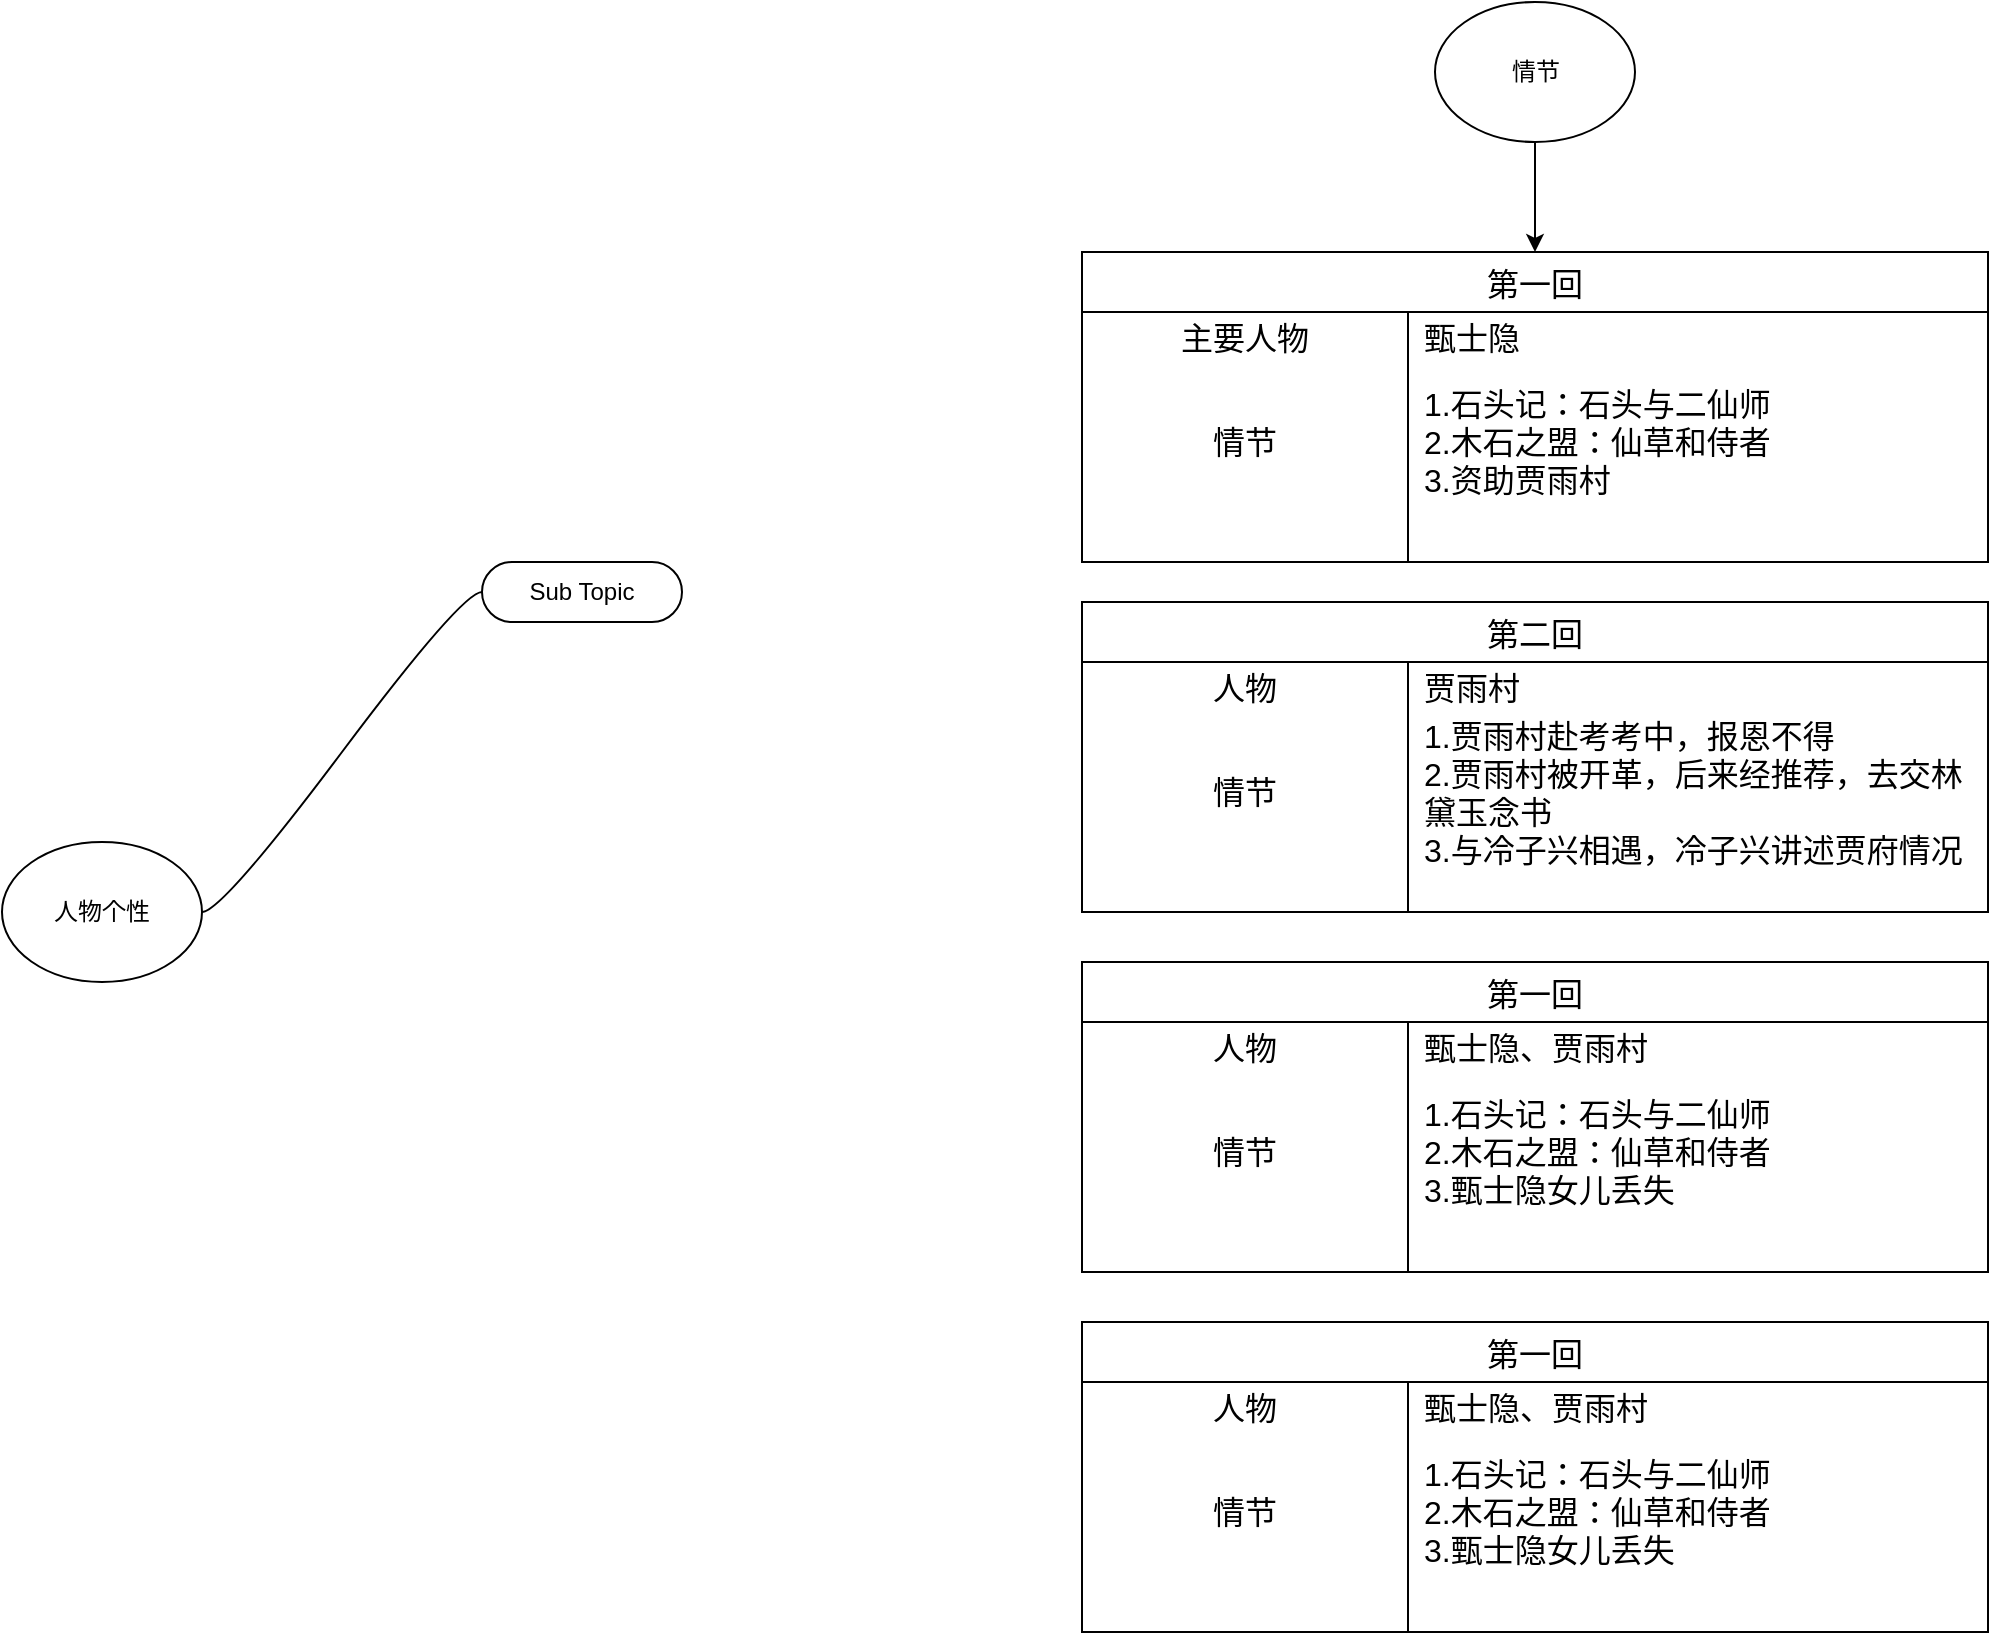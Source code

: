 <mxfile version="22.0.3" type="device">
  <diagram name="第 1 页" id="GGUDDVQBb7PkC_wtJiyP">
    <mxGraphModel dx="1482" dy="909" grid="1" gridSize="10" guides="1" tooltips="1" connect="1" arrows="1" fold="1" page="1" pageScale="1" pageWidth="1654" pageHeight="1169" math="0" shadow="0">
      <root>
        <mxCell id="0" />
        <mxCell id="1" parent="0" />
        <mxCell id="Sj4cXKq8HD7vY3wTs-tB-1" value="人物个性" style="ellipse;whiteSpace=wrap;html=1;" vertex="1" parent="1">
          <mxGeometry x="200" y="540" width="100" height="70" as="geometry" />
        </mxCell>
        <mxCell id="Sj4cXKq8HD7vY3wTs-tB-2" value="Sub Topic" style="whiteSpace=wrap;html=1;rounded=1;arcSize=50;align=center;verticalAlign=middle;strokeWidth=1;autosize=1;spacing=4;treeFolding=1;treeMoving=1;newEdgeStyle={&quot;edgeStyle&quot;:&quot;entityRelationEdgeStyle&quot;,&quot;startArrow&quot;:&quot;none&quot;,&quot;endArrow&quot;:&quot;none&quot;,&quot;segment&quot;:10,&quot;curved&quot;:1,&quot;sourcePerimeterSpacing&quot;:0,&quot;targetPerimeterSpacing&quot;:0};" vertex="1" parent="1">
          <mxGeometry x="440" y="400" width="100" height="30" as="geometry" />
        </mxCell>
        <mxCell id="Sj4cXKq8HD7vY3wTs-tB-3" value="" style="edgeStyle=entityRelationEdgeStyle;startArrow=none;endArrow=none;segment=10;curved=1;sourcePerimeterSpacing=0;targetPerimeterSpacing=0;rounded=0;exitX=1;exitY=0.5;exitDx=0;exitDy=0;" edge="1" target="Sj4cXKq8HD7vY3wTs-tB-2" parent="1" source="Sj4cXKq8HD7vY3wTs-tB-1">
          <mxGeometry relative="1" as="geometry">
            <mxPoint x="500" y="332" as="sourcePoint" />
          </mxGeometry>
        </mxCell>
        <mxCell id="Sj4cXKq8HD7vY3wTs-tB-20" style="edgeStyle=orthogonalEdgeStyle;rounded=0;orthogonalLoop=1;jettySize=auto;html=1;entryX=0.5;entryY=0;entryDx=0;entryDy=0;" edge="1" parent="1" source="Sj4cXKq8HD7vY3wTs-tB-5" target="Sj4cXKq8HD7vY3wTs-tB-10">
          <mxGeometry relative="1" as="geometry" />
        </mxCell>
        <mxCell id="Sj4cXKq8HD7vY3wTs-tB-5" value="情节" style="ellipse;whiteSpace=wrap;html=1;" vertex="1" parent="1">
          <mxGeometry x="916.5" y="120" width="100" height="70" as="geometry" />
        </mxCell>
        <mxCell id="Sj4cXKq8HD7vY3wTs-tB-10" value="第一回" style="shape=table;startSize=30;container=1;collapsible=0;childLayout=tableLayout;fixedRows=1;rowLines=0;fontStyle=0;strokeColor=default;fontSize=16;" vertex="1" parent="1">
          <mxGeometry x="740" y="245" width="453" height="155" as="geometry" />
        </mxCell>
        <mxCell id="Sj4cXKq8HD7vY3wTs-tB-11" value="" style="shape=tableRow;horizontal=0;startSize=0;swimlaneHead=0;swimlaneBody=0;top=0;left=0;bottom=0;right=0;collapsible=0;dropTarget=0;fillColor=none;points=[[0,0.5],[1,0.5]];portConstraint=eastwest;strokeColor=inherit;fontSize=16;" vertex="1" parent="Sj4cXKq8HD7vY3wTs-tB-10">
          <mxGeometry y="30" width="453" height="25" as="geometry" />
        </mxCell>
        <mxCell id="Sj4cXKq8HD7vY3wTs-tB-12" value="主要人物" style="shape=partialRectangle;html=1;whiteSpace=wrap;connectable=0;fillColor=none;top=0;left=0;bottom=0;right=0;overflow=hidden;pointerEvents=1;strokeColor=inherit;fontSize=16;" vertex="1" parent="Sj4cXKq8HD7vY3wTs-tB-11">
          <mxGeometry width="163" height="25" as="geometry">
            <mxRectangle width="163" height="25" as="alternateBounds" />
          </mxGeometry>
        </mxCell>
        <mxCell id="Sj4cXKq8HD7vY3wTs-tB-13" value="甄士隐" style="shape=partialRectangle;html=1;whiteSpace=wrap;connectable=0;fillColor=none;top=0;left=0;bottom=0;right=0;align=left;spacingLeft=6;overflow=hidden;strokeColor=inherit;fontSize=16;" vertex="1" parent="Sj4cXKq8HD7vY3wTs-tB-11">
          <mxGeometry x="163" width="290" height="25" as="geometry">
            <mxRectangle width="290" height="25" as="alternateBounds" />
          </mxGeometry>
        </mxCell>
        <mxCell id="Sj4cXKq8HD7vY3wTs-tB-14" value="" style="shape=tableRow;horizontal=0;startSize=0;swimlaneHead=0;swimlaneBody=0;top=0;left=0;bottom=0;right=0;collapsible=0;dropTarget=0;fillColor=none;points=[[0,0.5],[1,0.5]];portConstraint=eastwest;strokeColor=inherit;fontSize=16;" vertex="1" parent="Sj4cXKq8HD7vY3wTs-tB-10">
          <mxGeometry y="55" width="453" height="80" as="geometry" />
        </mxCell>
        <mxCell id="Sj4cXKq8HD7vY3wTs-tB-15" value="情节" style="shape=partialRectangle;html=1;whiteSpace=wrap;connectable=0;fillColor=none;top=0;left=0;bottom=0;right=0;overflow=hidden;strokeColor=inherit;fontSize=16;" vertex="1" parent="Sj4cXKq8HD7vY3wTs-tB-14">
          <mxGeometry width="163" height="80" as="geometry">
            <mxRectangle width="163" height="80" as="alternateBounds" />
          </mxGeometry>
        </mxCell>
        <mxCell id="Sj4cXKq8HD7vY3wTs-tB-16" value="1.石头记：石头与二仙师&lt;br&gt;2.木石之盟：仙草和侍者&lt;br&gt;3.资助贾雨村" style="shape=partialRectangle;html=1;whiteSpace=wrap;connectable=0;fillColor=none;top=0;left=0;bottom=0;right=0;align=left;spacingLeft=6;overflow=hidden;strokeColor=inherit;fontSize=16;" vertex="1" parent="Sj4cXKq8HD7vY3wTs-tB-14">
          <mxGeometry x="163" width="290" height="80" as="geometry">
            <mxRectangle width="290" height="80" as="alternateBounds" />
          </mxGeometry>
        </mxCell>
        <mxCell id="Sj4cXKq8HD7vY3wTs-tB-17" value="" style="shape=tableRow;horizontal=0;startSize=0;swimlaneHead=0;swimlaneBody=0;top=0;left=0;bottom=0;right=0;collapsible=0;dropTarget=0;fillColor=none;points=[[0,0.5],[1,0.5]];portConstraint=eastwest;strokeColor=inherit;fontSize=16;" vertex="1" parent="Sj4cXKq8HD7vY3wTs-tB-10">
          <mxGeometry y="135" width="453" height="20" as="geometry" />
        </mxCell>
        <mxCell id="Sj4cXKq8HD7vY3wTs-tB-18" value="" style="shape=partialRectangle;html=1;whiteSpace=wrap;connectable=0;fillColor=none;top=0;left=0;bottom=0;right=0;overflow=hidden;strokeColor=inherit;fontSize=16;" vertex="1" parent="Sj4cXKq8HD7vY3wTs-tB-17">
          <mxGeometry width="163" height="20" as="geometry">
            <mxRectangle width="163" height="20" as="alternateBounds" />
          </mxGeometry>
        </mxCell>
        <mxCell id="Sj4cXKq8HD7vY3wTs-tB-19" value="" style="shape=partialRectangle;html=1;whiteSpace=wrap;connectable=0;fillColor=none;top=0;left=0;bottom=0;right=0;align=left;spacingLeft=6;overflow=hidden;strokeColor=inherit;fontSize=16;" vertex="1" parent="Sj4cXKq8HD7vY3wTs-tB-17">
          <mxGeometry x="163" width="290" height="20" as="geometry">
            <mxRectangle width="290" height="20" as="alternateBounds" />
          </mxGeometry>
        </mxCell>
        <mxCell id="Sj4cXKq8HD7vY3wTs-tB-21" value="第二回" style="shape=table;startSize=30;container=1;collapsible=0;childLayout=tableLayout;fixedRows=1;rowLines=0;fontStyle=0;strokeColor=default;fontSize=16;" vertex="1" parent="1">
          <mxGeometry x="740" y="420" width="453" height="155" as="geometry" />
        </mxCell>
        <mxCell id="Sj4cXKq8HD7vY3wTs-tB-22" value="" style="shape=tableRow;horizontal=0;startSize=0;swimlaneHead=0;swimlaneBody=0;top=0;left=0;bottom=0;right=0;collapsible=0;dropTarget=0;fillColor=none;points=[[0,0.5],[1,0.5]];portConstraint=eastwest;strokeColor=inherit;fontSize=16;" vertex="1" parent="Sj4cXKq8HD7vY3wTs-tB-21">
          <mxGeometry y="30" width="453" height="25" as="geometry" />
        </mxCell>
        <mxCell id="Sj4cXKq8HD7vY3wTs-tB-23" value="人物" style="shape=partialRectangle;html=1;whiteSpace=wrap;connectable=0;fillColor=none;top=0;left=0;bottom=0;right=0;overflow=hidden;pointerEvents=1;strokeColor=inherit;fontSize=16;" vertex="1" parent="Sj4cXKq8HD7vY3wTs-tB-22">
          <mxGeometry width="163" height="25" as="geometry">
            <mxRectangle width="163" height="25" as="alternateBounds" />
          </mxGeometry>
        </mxCell>
        <mxCell id="Sj4cXKq8HD7vY3wTs-tB-24" value="贾雨村" style="shape=partialRectangle;html=1;whiteSpace=wrap;connectable=0;fillColor=none;top=0;left=0;bottom=0;right=0;align=left;spacingLeft=6;overflow=hidden;strokeColor=inherit;fontSize=16;" vertex="1" parent="Sj4cXKq8HD7vY3wTs-tB-22">
          <mxGeometry x="163" width="290" height="25" as="geometry">
            <mxRectangle width="290" height="25" as="alternateBounds" />
          </mxGeometry>
        </mxCell>
        <mxCell id="Sj4cXKq8HD7vY3wTs-tB-25" value="" style="shape=tableRow;horizontal=0;startSize=0;swimlaneHead=0;swimlaneBody=0;top=0;left=0;bottom=0;right=0;collapsible=0;dropTarget=0;fillColor=none;points=[[0,0.5],[1,0.5]];portConstraint=eastwest;strokeColor=inherit;fontSize=16;" vertex="1" parent="Sj4cXKq8HD7vY3wTs-tB-21">
          <mxGeometry y="55" width="453" height="80" as="geometry" />
        </mxCell>
        <mxCell id="Sj4cXKq8HD7vY3wTs-tB-26" value="情节" style="shape=partialRectangle;html=1;whiteSpace=wrap;connectable=0;fillColor=none;top=0;left=0;bottom=0;right=0;overflow=hidden;strokeColor=inherit;fontSize=16;" vertex="1" parent="Sj4cXKq8HD7vY3wTs-tB-25">
          <mxGeometry width="163" height="80" as="geometry">
            <mxRectangle width="163" height="80" as="alternateBounds" />
          </mxGeometry>
        </mxCell>
        <mxCell id="Sj4cXKq8HD7vY3wTs-tB-27" value="1.贾雨村赴考考中，报恩不得&lt;br&gt;2.贾雨村被开革，后来经推荐，去交林黛玉念书&lt;br&gt;3.与冷子兴相遇，冷子兴讲述贾府情况" style="shape=partialRectangle;html=1;whiteSpace=wrap;connectable=0;fillColor=none;top=0;left=0;bottom=0;right=0;align=left;spacingLeft=6;overflow=hidden;strokeColor=inherit;fontSize=16;" vertex="1" parent="Sj4cXKq8HD7vY3wTs-tB-25">
          <mxGeometry x="163" width="290" height="80" as="geometry">
            <mxRectangle width="290" height="80" as="alternateBounds" />
          </mxGeometry>
        </mxCell>
        <mxCell id="Sj4cXKq8HD7vY3wTs-tB-28" value="" style="shape=tableRow;horizontal=0;startSize=0;swimlaneHead=0;swimlaneBody=0;top=0;left=0;bottom=0;right=0;collapsible=0;dropTarget=0;fillColor=none;points=[[0,0.5],[1,0.5]];portConstraint=eastwest;strokeColor=inherit;fontSize=16;" vertex="1" parent="Sj4cXKq8HD7vY3wTs-tB-21">
          <mxGeometry y="135" width="453" height="20" as="geometry" />
        </mxCell>
        <mxCell id="Sj4cXKq8HD7vY3wTs-tB-29" value="" style="shape=partialRectangle;html=1;whiteSpace=wrap;connectable=0;fillColor=none;top=0;left=0;bottom=0;right=0;overflow=hidden;strokeColor=inherit;fontSize=16;" vertex="1" parent="Sj4cXKq8HD7vY3wTs-tB-28">
          <mxGeometry width="163" height="20" as="geometry">
            <mxRectangle width="163" height="20" as="alternateBounds" />
          </mxGeometry>
        </mxCell>
        <mxCell id="Sj4cXKq8HD7vY3wTs-tB-30" value="" style="shape=partialRectangle;html=1;whiteSpace=wrap;connectable=0;fillColor=none;top=0;left=0;bottom=0;right=0;align=left;spacingLeft=6;overflow=hidden;strokeColor=inherit;fontSize=16;" vertex="1" parent="Sj4cXKq8HD7vY3wTs-tB-28">
          <mxGeometry x="163" width="290" height="20" as="geometry">
            <mxRectangle width="290" height="20" as="alternateBounds" />
          </mxGeometry>
        </mxCell>
        <mxCell id="Sj4cXKq8HD7vY3wTs-tB-31" value="第一回" style="shape=table;startSize=30;container=1;collapsible=0;childLayout=tableLayout;fixedRows=1;rowLines=0;fontStyle=0;strokeColor=default;fontSize=16;" vertex="1" parent="1">
          <mxGeometry x="740" y="600" width="453" height="155" as="geometry" />
        </mxCell>
        <mxCell id="Sj4cXKq8HD7vY3wTs-tB-32" value="" style="shape=tableRow;horizontal=0;startSize=0;swimlaneHead=0;swimlaneBody=0;top=0;left=0;bottom=0;right=0;collapsible=0;dropTarget=0;fillColor=none;points=[[0,0.5],[1,0.5]];portConstraint=eastwest;strokeColor=inherit;fontSize=16;" vertex="1" parent="Sj4cXKq8HD7vY3wTs-tB-31">
          <mxGeometry y="30" width="453" height="25" as="geometry" />
        </mxCell>
        <mxCell id="Sj4cXKq8HD7vY3wTs-tB-33" value="人物" style="shape=partialRectangle;html=1;whiteSpace=wrap;connectable=0;fillColor=none;top=0;left=0;bottom=0;right=0;overflow=hidden;pointerEvents=1;strokeColor=inherit;fontSize=16;" vertex="1" parent="Sj4cXKq8HD7vY3wTs-tB-32">
          <mxGeometry width="163" height="25" as="geometry">
            <mxRectangle width="163" height="25" as="alternateBounds" />
          </mxGeometry>
        </mxCell>
        <mxCell id="Sj4cXKq8HD7vY3wTs-tB-34" value="甄士隐、贾雨村" style="shape=partialRectangle;html=1;whiteSpace=wrap;connectable=0;fillColor=none;top=0;left=0;bottom=0;right=0;align=left;spacingLeft=6;overflow=hidden;strokeColor=inherit;fontSize=16;" vertex="1" parent="Sj4cXKq8HD7vY3wTs-tB-32">
          <mxGeometry x="163" width="290" height="25" as="geometry">
            <mxRectangle width="290" height="25" as="alternateBounds" />
          </mxGeometry>
        </mxCell>
        <mxCell id="Sj4cXKq8HD7vY3wTs-tB-35" value="" style="shape=tableRow;horizontal=0;startSize=0;swimlaneHead=0;swimlaneBody=0;top=0;left=0;bottom=0;right=0;collapsible=0;dropTarget=0;fillColor=none;points=[[0,0.5],[1,0.5]];portConstraint=eastwest;strokeColor=inherit;fontSize=16;" vertex="1" parent="Sj4cXKq8HD7vY3wTs-tB-31">
          <mxGeometry y="55" width="453" height="80" as="geometry" />
        </mxCell>
        <mxCell id="Sj4cXKq8HD7vY3wTs-tB-36" value="情节" style="shape=partialRectangle;html=1;whiteSpace=wrap;connectable=0;fillColor=none;top=0;left=0;bottom=0;right=0;overflow=hidden;strokeColor=inherit;fontSize=16;" vertex="1" parent="Sj4cXKq8HD7vY3wTs-tB-35">
          <mxGeometry width="163" height="80" as="geometry">
            <mxRectangle width="163" height="80" as="alternateBounds" />
          </mxGeometry>
        </mxCell>
        <mxCell id="Sj4cXKq8HD7vY3wTs-tB-37" value="1.石头记：石头与二仙师&lt;br&gt;2.木石之盟：仙草和侍者&lt;br&gt;3.甄士隐女儿丢失&lt;br&gt;" style="shape=partialRectangle;html=1;whiteSpace=wrap;connectable=0;fillColor=none;top=0;left=0;bottom=0;right=0;align=left;spacingLeft=6;overflow=hidden;strokeColor=inherit;fontSize=16;" vertex="1" parent="Sj4cXKq8HD7vY3wTs-tB-35">
          <mxGeometry x="163" width="290" height="80" as="geometry">
            <mxRectangle width="290" height="80" as="alternateBounds" />
          </mxGeometry>
        </mxCell>
        <mxCell id="Sj4cXKq8HD7vY3wTs-tB-38" value="" style="shape=tableRow;horizontal=0;startSize=0;swimlaneHead=0;swimlaneBody=0;top=0;left=0;bottom=0;right=0;collapsible=0;dropTarget=0;fillColor=none;points=[[0,0.5],[1,0.5]];portConstraint=eastwest;strokeColor=inherit;fontSize=16;" vertex="1" parent="Sj4cXKq8HD7vY3wTs-tB-31">
          <mxGeometry y="135" width="453" height="20" as="geometry" />
        </mxCell>
        <mxCell id="Sj4cXKq8HD7vY3wTs-tB-39" value="" style="shape=partialRectangle;html=1;whiteSpace=wrap;connectable=0;fillColor=none;top=0;left=0;bottom=0;right=0;overflow=hidden;strokeColor=inherit;fontSize=16;" vertex="1" parent="Sj4cXKq8HD7vY3wTs-tB-38">
          <mxGeometry width="163" height="20" as="geometry">
            <mxRectangle width="163" height="20" as="alternateBounds" />
          </mxGeometry>
        </mxCell>
        <mxCell id="Sj4cXKq8HD7vY3wTs-tB-40" value="" style="shape=partialRectangle;html=1;whiteSpace=wrap;connectable=0;fillColor=none;top=0;left=0;bottom=0;right=0;align=left;spacingLeft=6;overflow=hidden;strokeColor=inherit;fontSize=16;" vertex="1" parent="Sj4cXKq8HD7vY3wTs-tB-38">
          <mxGeometry x="163" width="290" height="20" as="geometry">
            <mxRectangle width="290" height="20" as="alternateBounds" />
          </mxGeometry>
        </mxCell>
        <mxCell id="Sj4cXKq8HD7vY3wTs-tB-41" value="第一回" style="shape=table;startSize=30;container=1;collapsible=0;childLayout=tableLayout;fixedRows=1;rowLines=0;fontStyle=0;strokeColor=default;fontSize=16;" vertex="1" parent="1">
          <mxGeometry x="740" y="780" width="453" height="155" as="geometry" />
        </mxCell>
        <mxCell id="Sj4cXKq8HD7vY3wTs-tB-42" value="" style="shape=tableRow;horizontal=0;startSize=0;swimlaneHead=0;swimlaneBody=0;top=0;left=0;bottom=0;right=0;collapsible=0;dropTarget=0;fillColor=none;points=[[0,0.5],[1,0.5]];portConstraint=eastwest;strokeColor=inherit;fontSize=16;" vertex="1" parent="Sj4cXKq8HD7vY3wTs-tB-41">
          <mxGeometry y="30" width="453" height="25" as="geometry" />
        </mxCell>
        <mxCell id="Sj4cXKq8HD7vY3wTs-tB-43" value="人物" style="shape=partialRectangle;html=1;whiteSpace=wrap;connectable=0;fillColor=none;top=0;left=0;bottom=0;right=0;overflow=hidden;pointerEvents=1;strokeColor=inherit;fontSize=16;" vertex="1" parent="Sj4cXKq8HD7vY3wTs-tB-42">
          <mxGeometry width="163" height="25" as="geometry">
            <mxRectangle width="163" height="25" as="alternateBounds" />
          </mxGeometry>
        </mxCell>
        <mxCell id="Sj4cXKq8HD7vY3wTs-tB-44" value="甄士隐、贾雨村" style="shape=partialRectangle;html=1;whiteSpace=wrap;connectable=0;fillColor=none;top=0;left=0;bottom=0;right=0;align=left;spacingLeft=6;overflow=hidden;strokeColor=inherit;fontSize=16;" vertex="1" parent="Sj4cXKq8HD7vY3wTs-tB-42">
          <mxGeometry x="163" width="290" height="25" as="geometry">
            <mxRectangle width="290" height="25" as="alternateBounds" />
          </mxGeometry>
        </mxCell>
        <mxCell id="Sj4cXKq8HD7vY3wTs-tB-45" value="" style="shape=tableRow;horizontal=0;startSize=0;swimlaneHead=0;swimlaneBody=0;top=0;left=0;bottom=0;right=0;collapsible=0;dropTarget=0;fillColor=none;points=[[0,0.5],[1,0.5]];portConstraint=eastwest;strokeColor=inherit;fontSize=16;" vertex="1" parent="Sj4cXKq8HD7vY3wTs-tB-41">
          <mxGeometry y="55" width="453" height="80" as="geometry" />
        </mxCell>
        <mxCell id="Sj4cXKq8HD7vY3wTs-tB-46" value="情节" style="shape=partialRectangle;html=1;whiteSpace=wrap;connectable=0;fillColor=none;top=0;left=0;bottom=0;right=0;overflow=hidden;strokeColor=inherit;fontSize=16;" vertex="1" parent="Sj4cXKq8HD7vY3wTs-tB-45">
          <mxGeometry width="163" height="80" as="geometry">
            <mxRectangle width="163" height="80" as="alternateBounds" />
          </mxGeometry>
        </mxCell>
        <mxCell id="Sj4cXKq8HD7vY3wTs-tB-47" value="1.石头记：石头与二仙师&lt;br&gt;2.木石之盟：仙草和侍者&lt;br&gt;3.甄士隐女儿丢失&lt;br&gt;" style="shape=partialRectangle;html=1;whiteSpace=wrap;connectable=0;fillColor=none;top=0;left=0;bottom=0;right=0;align=left;spacingLeft=6;overflow=hidden;strokeColor=inherit;fontSize=16;" vertex="1" parent="Sj4cXKq8HD7vY3wTs-tB-45">
          <mxGeometry x="163" width="290" height="80" as="geometry">
            <mxRectangle width="290" height="80" as="alternateBounds" />
          </mxGeometry>
        </mxCell>
        <mxCell id="Sj4cXKq8HD7vY3wTs-tB-48" value="" style="shape=tableRow;horizontal=0;startSize=0;swimlaneHead=0;swimlaneBody=0;top=0;left=0;bottom=0;right=0;collapsible=0;dropTarget=0;fillColor=none;points=[[0,0.5],[1,0.5]];portConstraint=eastwest;strokeColor=inherit;fontSize=16;" vertex="1" parent="Sj4cXKq8HD7vY3wTs-tB-41">
          <mxGeometry y="135" width="453" height="20" as="geometry" />
        </mxCell>
        <mxCell id="Sj4cXKq8HD7vY3wTs-tB-49" value="" style="shape=partialRectangle;html=1;whiteSpace=wrap;connectable=0;fillColor=none;top=0;left=0;bottom=0;right=0;overflow=hidden;strokeColor=inherit;fontSize=16;" vertex="1" parent="Sj4cXKq8HD7vY3wTs-tB-48">
          <mxGeometry width="163" height="20" as="geometry">
            <mxRectangle width="163" height="20" as="alternateBounds" />
          </mxGeometry>
        </mxCell>
        <mxCell id="Sj4cXKq8HD7vY3wTs-tB-50" value="" style="shape=partialRectangle;html=1;whiteSpace=wrap;connectable=0;fillColor=none;top=0;left=0;bottom=0;right=0;align=left;spacingLeft=6;overflow=hidden;strokeColor=inherit;fontSize=16;" vertex="1" parent="Sj4cXKq8HD7vY3wTs-tB-48">
          <mxGeometry x="163" width="290" height="20" as="geometry">
            <mxRectangle width="290" height="20" as="alternateBounds" />
          </mxGeometry>
        </mxCell>
      </root>
    </mxGraphModel>
  </diagram>
</mxfile>
